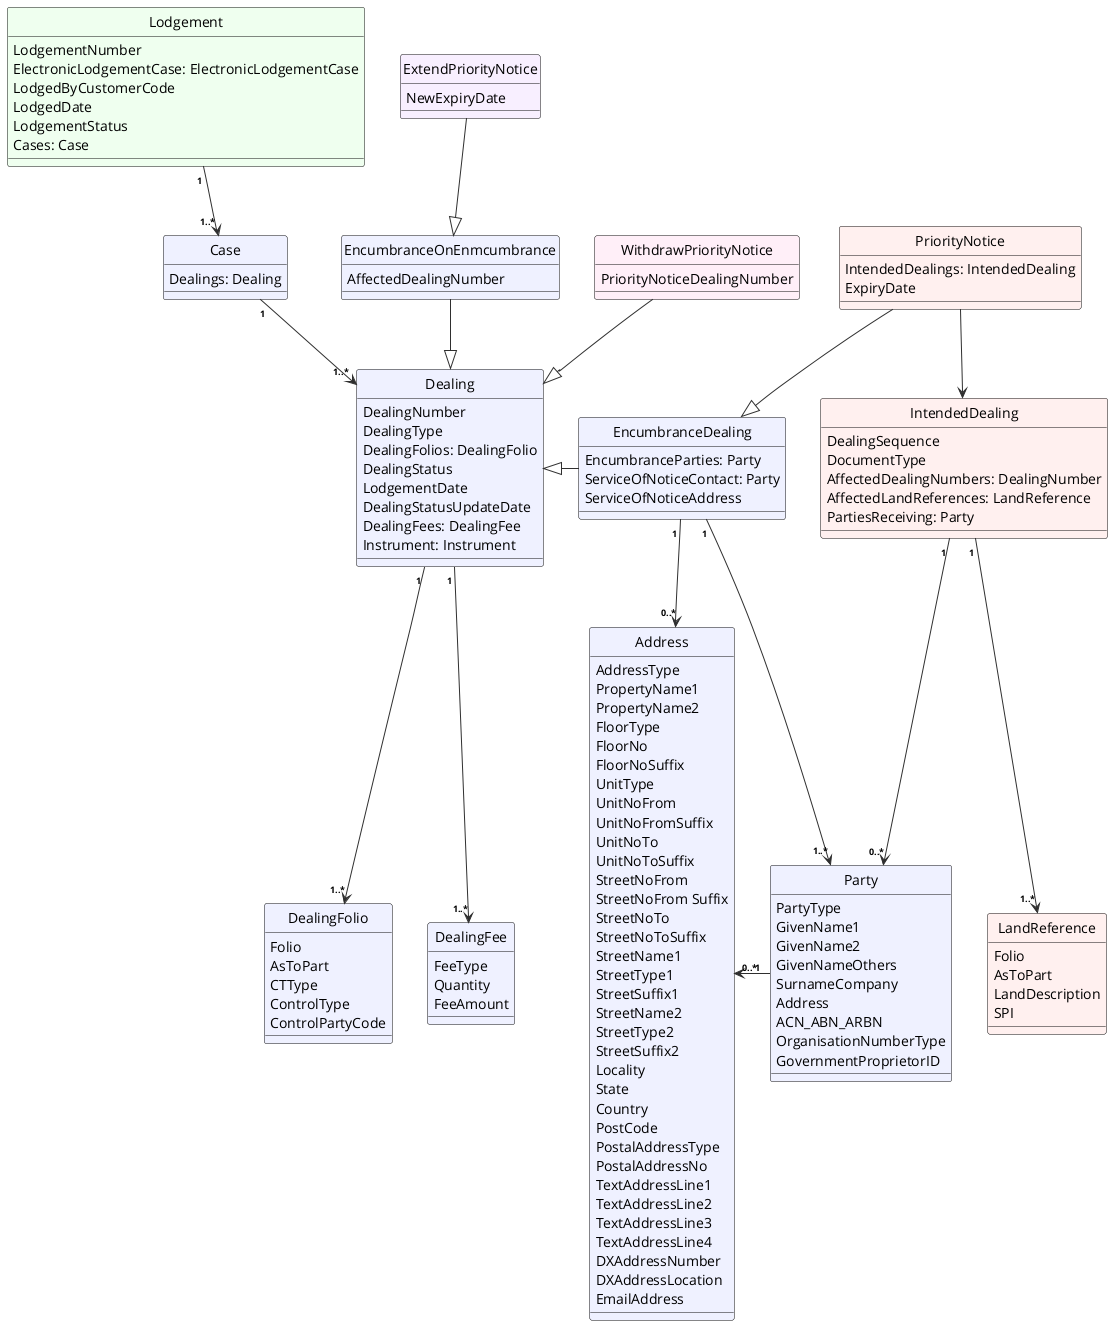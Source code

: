 @startuml
skinparam defaultFontName Open Sans
skinparam classBorderColor 0F0F0F
skinparam classArrowColor 2F2F2F
skinparam classArrowFontStyle bold
skinparam classArrowFontSize 9

hide circle


class Lodgement  #EFFFEF {
  LodgementNumber
  ElectronicLodgementCase: ElectronicLodgementCase
  LodgedByCustomerCode
  LodgedDate
  LodgementStatus
  Cases: Case
}

class Case #EFF1FF {
  Dealings: Dealing
}

class Dealing #EFF1FF {
  DealingNumber
  DealingType
  DealingFolios: DealingFolio
  DealingStatus
  LodgementDate
  DealingStatusUpdateDate
  DealingFees: DealingFee
  Instrument: Instrument
}

class DealingFolio #EFF1FF {
  Folio
  AsToPart
  CTType
  ControlType
  ControlPartyCode
}

class DealingFee #EFF1FF {
  FeeType
  Quantity
  FeeAmount
}

class EncumbranceDealing #EFF1FF {
  EncumbranceParties: Party
  ServiceOfNoticeContact: Party
  ServiceOfNoticeAddress
}

class EncumbranceOnEnmcumbrance #EFF1FF {
  AffectedDealingNumber
}

class Party #EFF1FF {
  PartyType
  GivenName1
  GivenName2
  GivenNameOthers
  SurnameCompany
  Address
  ACN_ABN_ARBN
  OrganisationNumberType
  GovernmentProprietorID
}

class Address #EFF1FF {
  AddressType
  PropertyName1
  PropertyName2
  FloorType
  FloorNo
  FloorNoSuffix
  UnitType
  UnitNoFrom
  UnitNoFromSuffix
  UnitNoTo
  UnitNoToSuffix
  StreetNoFrom
  StreetNoFrom Suffix
  StreetNoTo
  StreetNoToSuffix
  StreetName1
  StreetType1
  StreetSuffix1
  StreetName2
  StreetType2
  StreetSuffix2
  Locality
  State
  Country
  PostCode
  PostalAddressType
  PostalAddressNo
  TextAddressLine1
  TextAddressLine2
  TextAddressLine3
  TextAddressLine4
  DXAddressNumber
  DXAddressLocation
  EmailAddress
}

class PriorityNotice #FFF0EF {
  IntendedDealings: IntendedDealing
  ExpiryDate
}

class WithdrawPriorityNotice #FFEFF8 {
  PriorityNoticeDealingNumber
}

class ExtendPriorityNotice #F8EFFF {
  NewExpiryDate
}

class IntendedDealing #FFF0EF {
  DealingSequence
  DocumentType
  AffectedDealingNumbers: DealingNumber
  AffectedLandReferences: LandReference
  PartiesReceiving: Party
}

class LandReference #FFF0EF {
  Folio
  AsToPart
  LandDescription
  SPI
}


Lodgement "1 " --> "1..*" Case
Case "1 " --> "1..*" Dealing
Dealing "1 " --> "1..*" DealingFolio
Dealing "1 " --> "1..*" DealingFee
WithdrawPriorityNotice --|> Dealing
EncumbranceDealing -left|> Dealing
EncumbranceOnEnmcumbrance --|> Dealing
ExtendPriorityNotice --|> EncumbranceOnEnmcumbrance
EncumbranceDealing "1 " --> "1..*" Party
Party "1 " -left> "0..*" Address
EncumbranceDealing "1 " --> "0..*" Address
PriorityNotice --|> EncumbranceDealing
PriorityNotice --> IntendedDealing
IntendedDealing "1 " --> "0..*" Party
IntendedDealing "1 " --> "1..*" LandReference

@enduml
